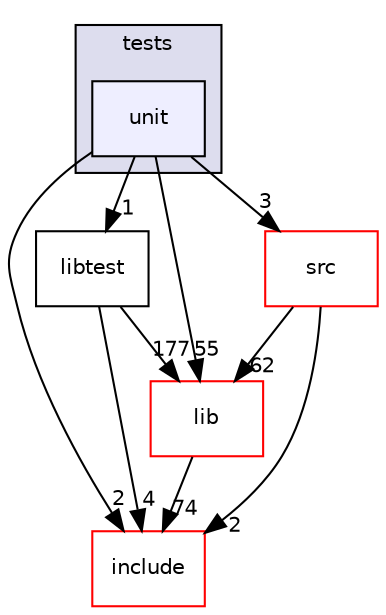 digraph "components/curl/tests/unit" {
  compound=true
  node [ fontsize="10", fontname="Helvetica"];
  edge [ labelfontsize="10", labelfontname="Helvetica"];
  subgraph clusterdir_c8a2a421f641dc9212666197c7c3274f {
    graph [ bgcolor="#ddddee", pencolor="black", label="tests" fontname="Helvetica", fontsize="10", URL="dir_c8a2a421f641dc9212666197c7c3274f.html"]
  dir_40ed3dd1624f0d29f0dcd9c0de96f142 [shape=box, label="unit", style="filled", fillcolor="#eeeeff", pencolor="black", URL="dir_40ed3dd1624f0d29f0dcd9c0de96f142.html"];
  }
  dir_efb6013f246e7f8b3181c5014844a411 [shape=box label="lib" fillcolor="white" style="filled" color="red" URL="dir_efb6013f246e7f8b3181c5014844a411.html"];
  dir_cd676b23329fa89648a4b0e59818ada0 [shape=box label="include" fillcolor="white" style="filled" color="red" URL="dir_cd676b23329fa89648a4b0e59818ada0.html"];
  dir_552a291d8f82227c456f88df951af9f9 [shape=box label="libtest" URL="dir_552a291d8f82227c456f88df951af9f9.html"];
  dir_de8890eb3c13f5eefbce6670d44ad2e7 [shape=box label="src" fillcolor="white" style="filled" color="red" URL="dir_de8890eb3c13f5eefbce6670d44ad2e7.html"];
  dir_efb6013f246e7f8b3181c5014844a411->dir_cd676b23329fa89648a4b0e59818ada0 [headlabel="74", labeldistance=1.5 headhref="dir_000008_000015.html"];
  dir_40ed3dd1624f0d29f0dcd9c0de96f142->dir_efb6013f246e7f8b3181c5014844a411 [headlabel="55", labeldistance=1.5 headhref="dir_000014_000008.html"];
  dir_40ed3dd1624f0d29f0dcd9c0de96f142->dir_cd676b23329fa89648a4b0e59818ada0 [headlabel="2", labeldistance=1.5 headhref="dir_000014_000015.html"];
  dir_40ed3dd1624f0d29f0dcd9c0de96f142->dir_552a291d8f82227c456f88df951af9f9 [headlabel="1", labeldistance=1.5 headhref="dir_000014_000012.html"];
  dir_40ed3dd1624f0d29f0dcd9c0de96f142->dir_de8890eb3c13f5eefbce6670d44ad2e7 [headlabel="3", labeldistance=1.5 headhref="dir_000014_000009.html"];
  dir_552a291d8f82227c456f88df951af9f9->dir_efb6013f246e7f8b3181c5014844a411 [headlabel="177", labeldistance=1.5 headhref="dir_000012_000008.html"];
  dir_552a291d8f82227c456f88df951af9f9->dir_cd676b23329fa89648a4b0e59818ada0 [headlabel="4", labeldistance=1.5 headhref="dir_000012_000015.html"];
  dir_de8890eb3c13f5eefbce6670d44ad2e7->dir_efb6013f246e7f8b3181c5014844a411 [headlabel="62", labeldistance=1.5 headhref="dir_000009_000008.html"];
  dir_de8890eb3c13f5eefbce6670d44ad2e7->dir_cd676b23329fa89648a4b0e59818ada0 [headlabel="2", labeldistance=1.5 headhref="dir_000009_000015.html"];
}

